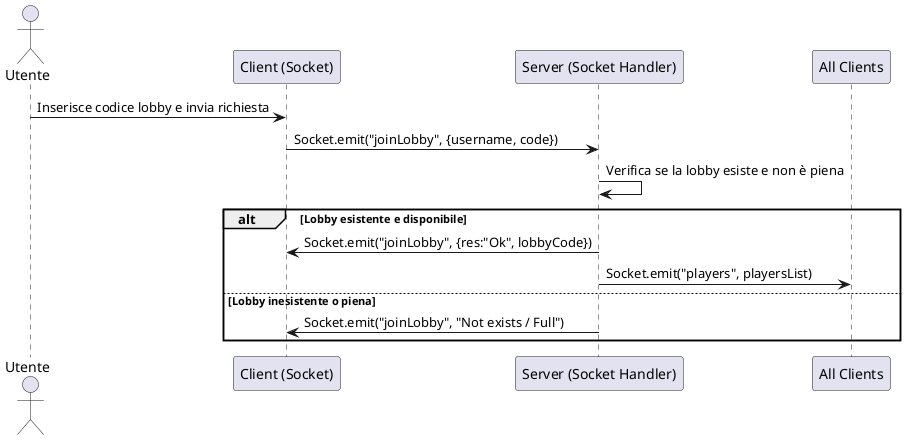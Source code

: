 @startuml JoinLobby
actor "Utente" as U
participant "Client (Socket)" as C
participant "Server (Socket Handler)" as S
participant "All Clients" as AC

U -> C : Inserisce codice lobby e invia richiesta
C -> S : Socket.emit("joinLobby", {username, code})
S -> S : Verifica se la lobby esiste e non è piena
alt Lobby esistente e disponibile
    S -> C : Socket.emit("joinLobby", {res:"Ok", lobbyCode})
    S -> AC : Socket.emit("players", playersList)
else Lobby inesistente o piena
    S -> C : Socket.emit("joinLobby", "Not exists / Full")
end
@enduml